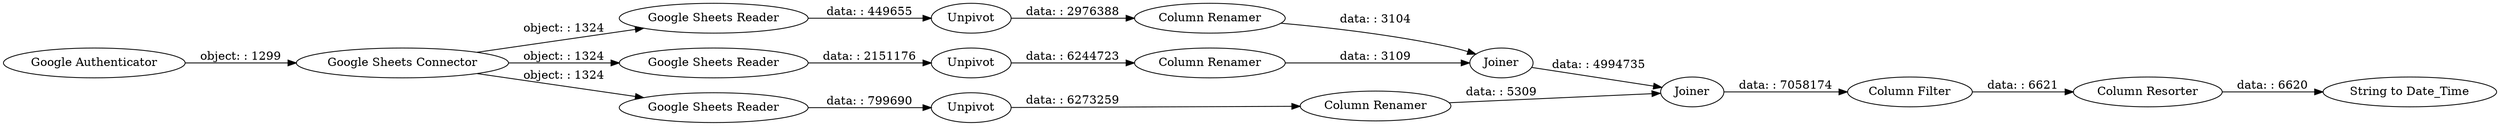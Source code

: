 digraph {
	"-7697498961074493908_3" [label="Google Authenticator"]
	"-7697498961074493908_19" [label=Joiner]
	"-7697498961074493908_12" [label=Unpivot]
	"-7697498961074493908_21" [label="Column Filter"]
	"-7697498961074493908_1" [label="Google Sheets Reader"]
	"-7697498961074493908_4" [label=Unpivot]
	"-7697498961074493908_5" [label="Column Renamer"]
	"-7697498961074493908_20" [label=Joiner]
	"-7697498961074493908_7" [label="Google Sheets Reader"]
	"-7697498961074493908_23" [label="String to Date_Time"]
	"-7697498961074493908_13" [label="Column Renamer"]
	"-7697498961074493908_22" [label="Column Resorter"]
	"-7697498961074493908_2" [label="Google Sheets Connector"]
	"-7697498961074493908_9" [label="Column Renamer"]
	"-7697498961074493908_8" [label=Unpivot]
	"-7697498961074493908_11" [label="Google Sheets Reader"]
	"-7697498961074493908_5" -> "-7697498961074493908_19" [label="data: : 3104"]
	"-7697498961074493908_19" -> "-7697498961074493908_20" [label="data: : 4994735"]
	"-7697498961074493908_12" -> "-7697498961074493908_13" [label="data: : 6273259"]
	"-7697498961074493908_8" -> "-7697498961074493908_9" [label="data: : 6244723"]
	"-7697498961074493908_21" -> "-7697498961074493908_22" [label="data: : 6621"]
	"-7697498961074493908_4" -> "-7697498961074493908_5" [label="data: : 2976388"]
	"-7697498961074493908_2" -> "-7697498961074493908_7" [label="object: : 1324"]
	"-7697498961074493908_1" -> "-7697498961074493908_4" [label="data: : 449655"]
	"-7697498961074493908_13" -> "-7697498961074493908_20" [label="data: : 5309"]
	"-7697498961074493908_22" -> "-7697498961074493908_23" [label="data: : 6620"]
	"-7697498961074493908_11" -> "-7697498961074493908_12" [label="data: : 799690"]
	"-7697498961074493908_2" -> "-7697498961074493908_11" [label="object: : 1324"]
	"-7697498961074493908_3" -> "-7697498961074493908_2" [label="object: : 1299"]
	"-7697498961074493908_9" -> "-7697498961074493908_19" [label="data: : 3109"]
	"-7697498961074493908_20" -> "-7697498961074493908_21" [label="data: : 7058174"]
	"-7697498961074493908_7" -> "-7697498961074493908_8" [label="data: : 2151176"]
	"-7697498961074493908_2" -> "-7697498961074493908_1" [label="object: : 1324"]
	rankdir=LR
}
